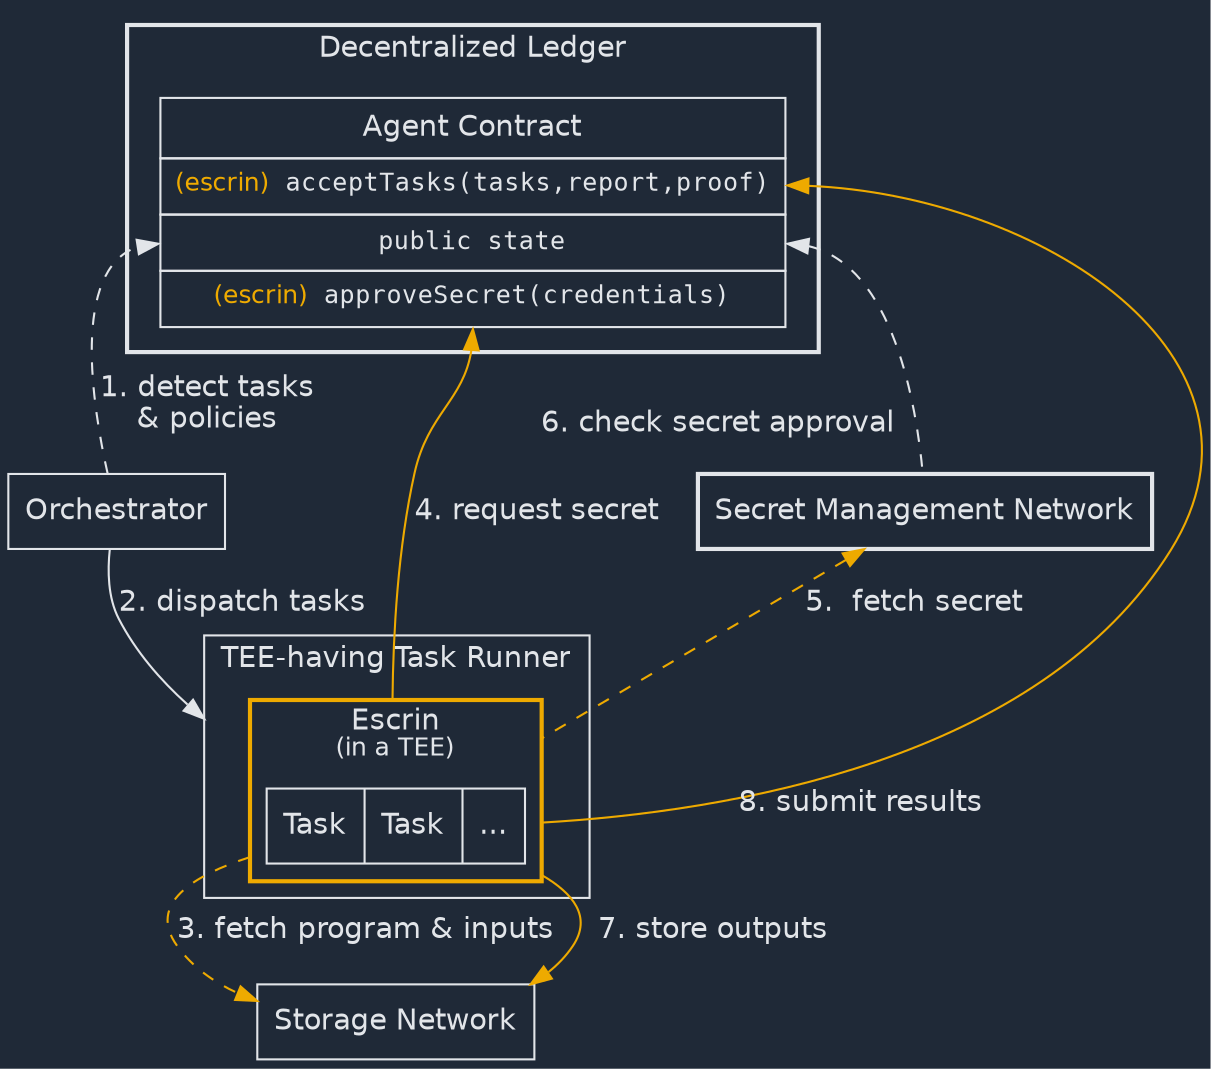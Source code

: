 digraph {
    graph [bgcolor="#1f2937", compound=true, fontname="Helvetica", color="#e2e5e9", fontcolor="#e2e5e9"];
    edge [fontname="Helvetica", color="#e2e5e9", fontcolor="#e2e5e9"];
    node [shape=record fontname="Helvetica", color="#e2e5e9", fontcolor="#e2e5e9"];

    orchestrator [label=<Orchestrator>];
    agent;
    storage [label=<Storage Network>];

    subgraph cluster_ledger {
        penwidth=2;
        label=<Decentralized Ledger>;
        agent [shape=none, label=<<TABLE BORDER="0" CELLBORDER="1" CELLSPACING="0" CELLPADDING="6">
            <tr><td>Agent Contract</td></tr>

            <TR><TD PORT="acceptTasks"><font color="#eeaa00" point-size="12">(escrin)  </font><font face="courier" point-size="12">acceptTasks(tasks,report,proof)</font></TD></TR>
            <TR><TD PORT="state"><font face="courier" point-size="12">public state</font></TD></TR>

            <TR><TD PORT="approveSecret"><font color="#eeaa00" point-size="12">(escrin)  </font><font face="courier" point-size="12">approveSecret(credentials)</font></TD></TR>
            </TABLE>>];
    }

    subgraph cluster_runner {
        label=<TEE-having Task Runner>;
        subgraph cluster_escrin {
            penwidth=2;
            pencolor="#eeaa00";
            label=<Escrin<br/><font point-size="12">(in a TEE)</font>>
                tasks [label=<Task|Task|...>];
        }
    }

    orchestrator -> agent:state  [label=<1. detect tasks<br/>&amp; policies>, style=dashed, constraint=false];
    orchestrator -> tasks [label=<2. dispatch tasks>, lhead=cluster_runner];

    km [label=<Secret Management Network>,penwidth=2];

    agent:approveSecret -> tasks [lhead=cluster_escrin, ltail=cluster_escrin, label=<4. request secret  >,dir=back,color="#eeaa00"];
    tasks -> storage [ltail=cluster_escrin,label=<3. fetch program &amp; inputs  >, style=dashed,color="#eeaa00"];
    tasks -> storage [ltail=cluster_escrin,label=<  7. store outputs>,color="#eeaa00"];
    tasks -> agent:acceptTasks [lhead=cluster_escrin, ltail=cluster_escrin, taillabel=<<br/>                     8. submit results>,constraint=false,color="#eeaa00"];
    km -> tasks [lhead=cluster_escrin, ltail=cluster_escrin, label=< 5.  fetch secret>, style=dashed, dir=back, color="#eeaa00"];
    agent:state -> km [xlabel=<<br/><br/>6. check secret approval>, dir=back, style=dashed];
}
